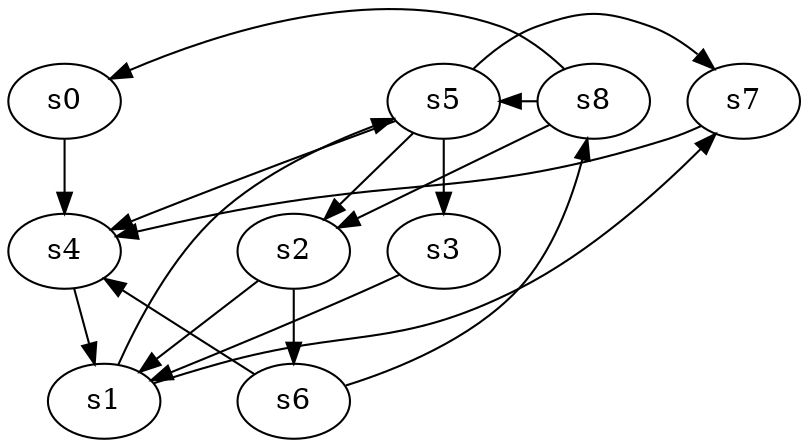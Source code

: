 digraph game_0911_complex_9 {
    s0 [name="s0", player=0];
    s1 [name="s1", player=0];
    s2 [name="s2", player=1];
    s3 [name="s3", player=1];
    s4 [name="s4", player=1];
    s5 [name="s5", player=1, target=1];
    s6 [name="s6", player=0];
    s7 [name="s7", player=0];
    s8 [name="s8", player=1];

    s0 -> s4;
    s1 -> s5 [constraint="time % 7 == 5"];
    s1 -> s7 [constraint="time % 5 == 3 || time % 5 == 1"];
    s2 -> s1;
    s2 -> s6;
    s3 -> s1 [constraint="time % 6 == 0"];
    s4 -> s1;
    s5 -> s2 [constraint="time % 4 == 2"];
    s5 -> s3;
    s5 -> s4 [constraint="time % 7 == 1"];
    s5 -> s7 [constraint="time % 4 == 0 && time % 4 == 3"];
    s6 -> s4 [constraint="!(time % 4 == 3)"];
    s6 -> s8 [constraint="!(time % 4 == 0)"];
    s7 -> s4 [constraint="time % 2 == 1 || time % 2 == 0"];
    s8 -> s0 [constraint="time % 4 == 2 && time % 5 == 4"];
    s8 -> s2 [constraint="!(time % 6 == 0)"];
    s8 -> s5 [constraint="time % 7 == 6"];
}
